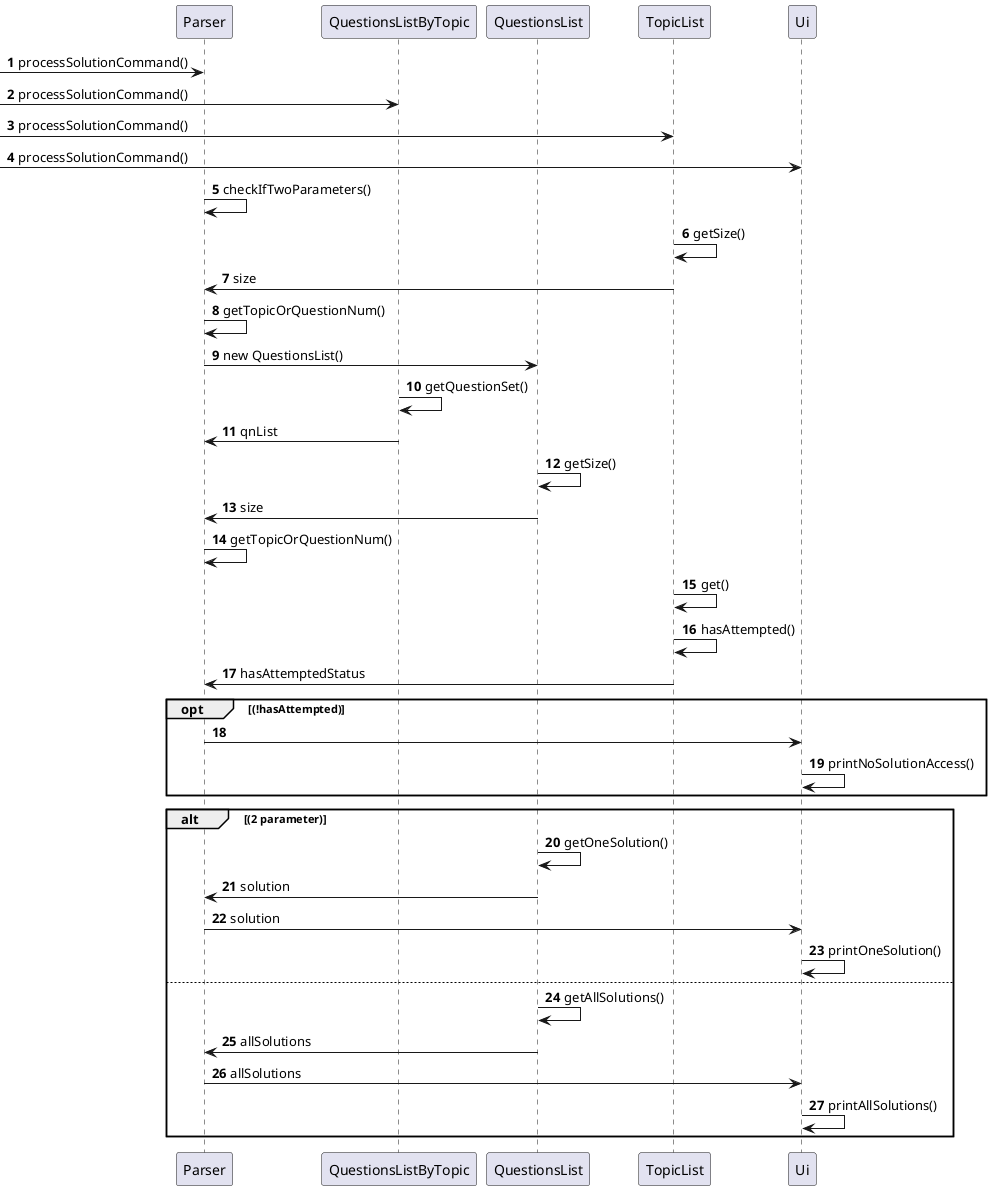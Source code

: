 @startuml
'https://plantuml.com/sequence-diagram

autonumber

participant Parser
participant QuestionsListByTopic
participant QuestionsList
participant TopicList
participant Ui

-> Parser: processSolutionCommand()
-> QuestionsListByTopic: processSolutionCommand()
-> TopicList: processSolutionCommand()
-> Ui: processSolutionCommand()

Parser -> Parser: checkIfTwoParameters()

TopicList -> TopicList: getSize()
TopicList -> Parser: size
Parser -> Parser: getTopicOrQuestionNum()

Parser -> QuestionsList: new QuestionsList()

QuestionsListByTopic -> QuestionsListByTopic: getQuestionSet()
QuestionsListByTopic -> Parser: qnList

QuestionsList -> QuestionsList: getSize()
QuestionsList -> Parser: size
Parser -> Parser: getTopicOrQuestionNum()

TopicList -> TopicList: get()
TopicList -> TopicList: hasAttempted()
TopicList -> Parser: hasAttemptedStatus

opt (!hasAttempted)
    Parser -> Ui:
    Ui -> Ui: printNoSolutionAccess()
end

alt (2 parameter)
    QuestionsList -> QuestionsList : getOneSolution()
    QuestionsList -> Parser: solution
    Parser -> Ui: solution
    Ui -> Ui: printOneSolution()
else
    QuestionsList -> QuestionsList : getAllSolutions()
    QuestionsList -> Parser: allSolutions
    Parser -> Ui: allSolutions
    Ui -> Ui: printAllSolutions()
end

@enduml